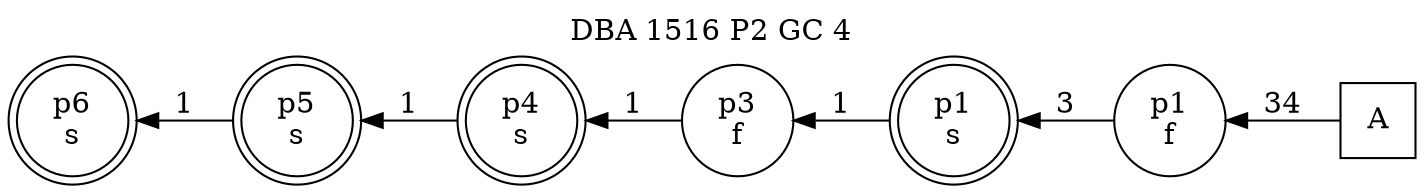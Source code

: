 digraph DBA_1516_P2_GC_4_GOOD {
labelloc="tl"
label= " DBA 1516 P2 GC 4 "
rankdir="RL";
graph [ size=" 10 , 10 !"]

"A" [shape="square" label="A"]
"p1_f" [shape="circle" label="p1
f"]
"p1_s" [shape="doublecircle" label="p1
s"]
"p3_f" [shape="circle" label="p3
f"]
"p4_s" [shape="doublecircle" label="p4
s"]
"p5_s" [shape="doublecircle" label="p5
s"]
"p6_s" [shape="doublecircle" label="p6
s"]
"A" -> "p1_f" [ label=34]
"p1_f" -> "p1_s" [ label=3]
"p1_s" -> "p3_f" [ label=1]
"p3_f" -> "p4_s" [ label=1]
"p4_s" -> "p5_s" [ label=1]
"p5_s" -> "p6_s" [ label=1]
}
